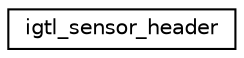 digraph "Graphical Class Hierarchy"
{
  edge [fontname="Helvetica",fontsize="10",labelfontname="Helvetica",labelfontsize="10"];
  node [fontname="Helvetica",fontsize="10",shape=record];
  rankdir="LR";
  Node1 [label="igtl_sensor_header",height=0.2,width=0.4,color="black", fillcolor="white", style="filled",URL="$structigtl__sensor__header.html"];
}
